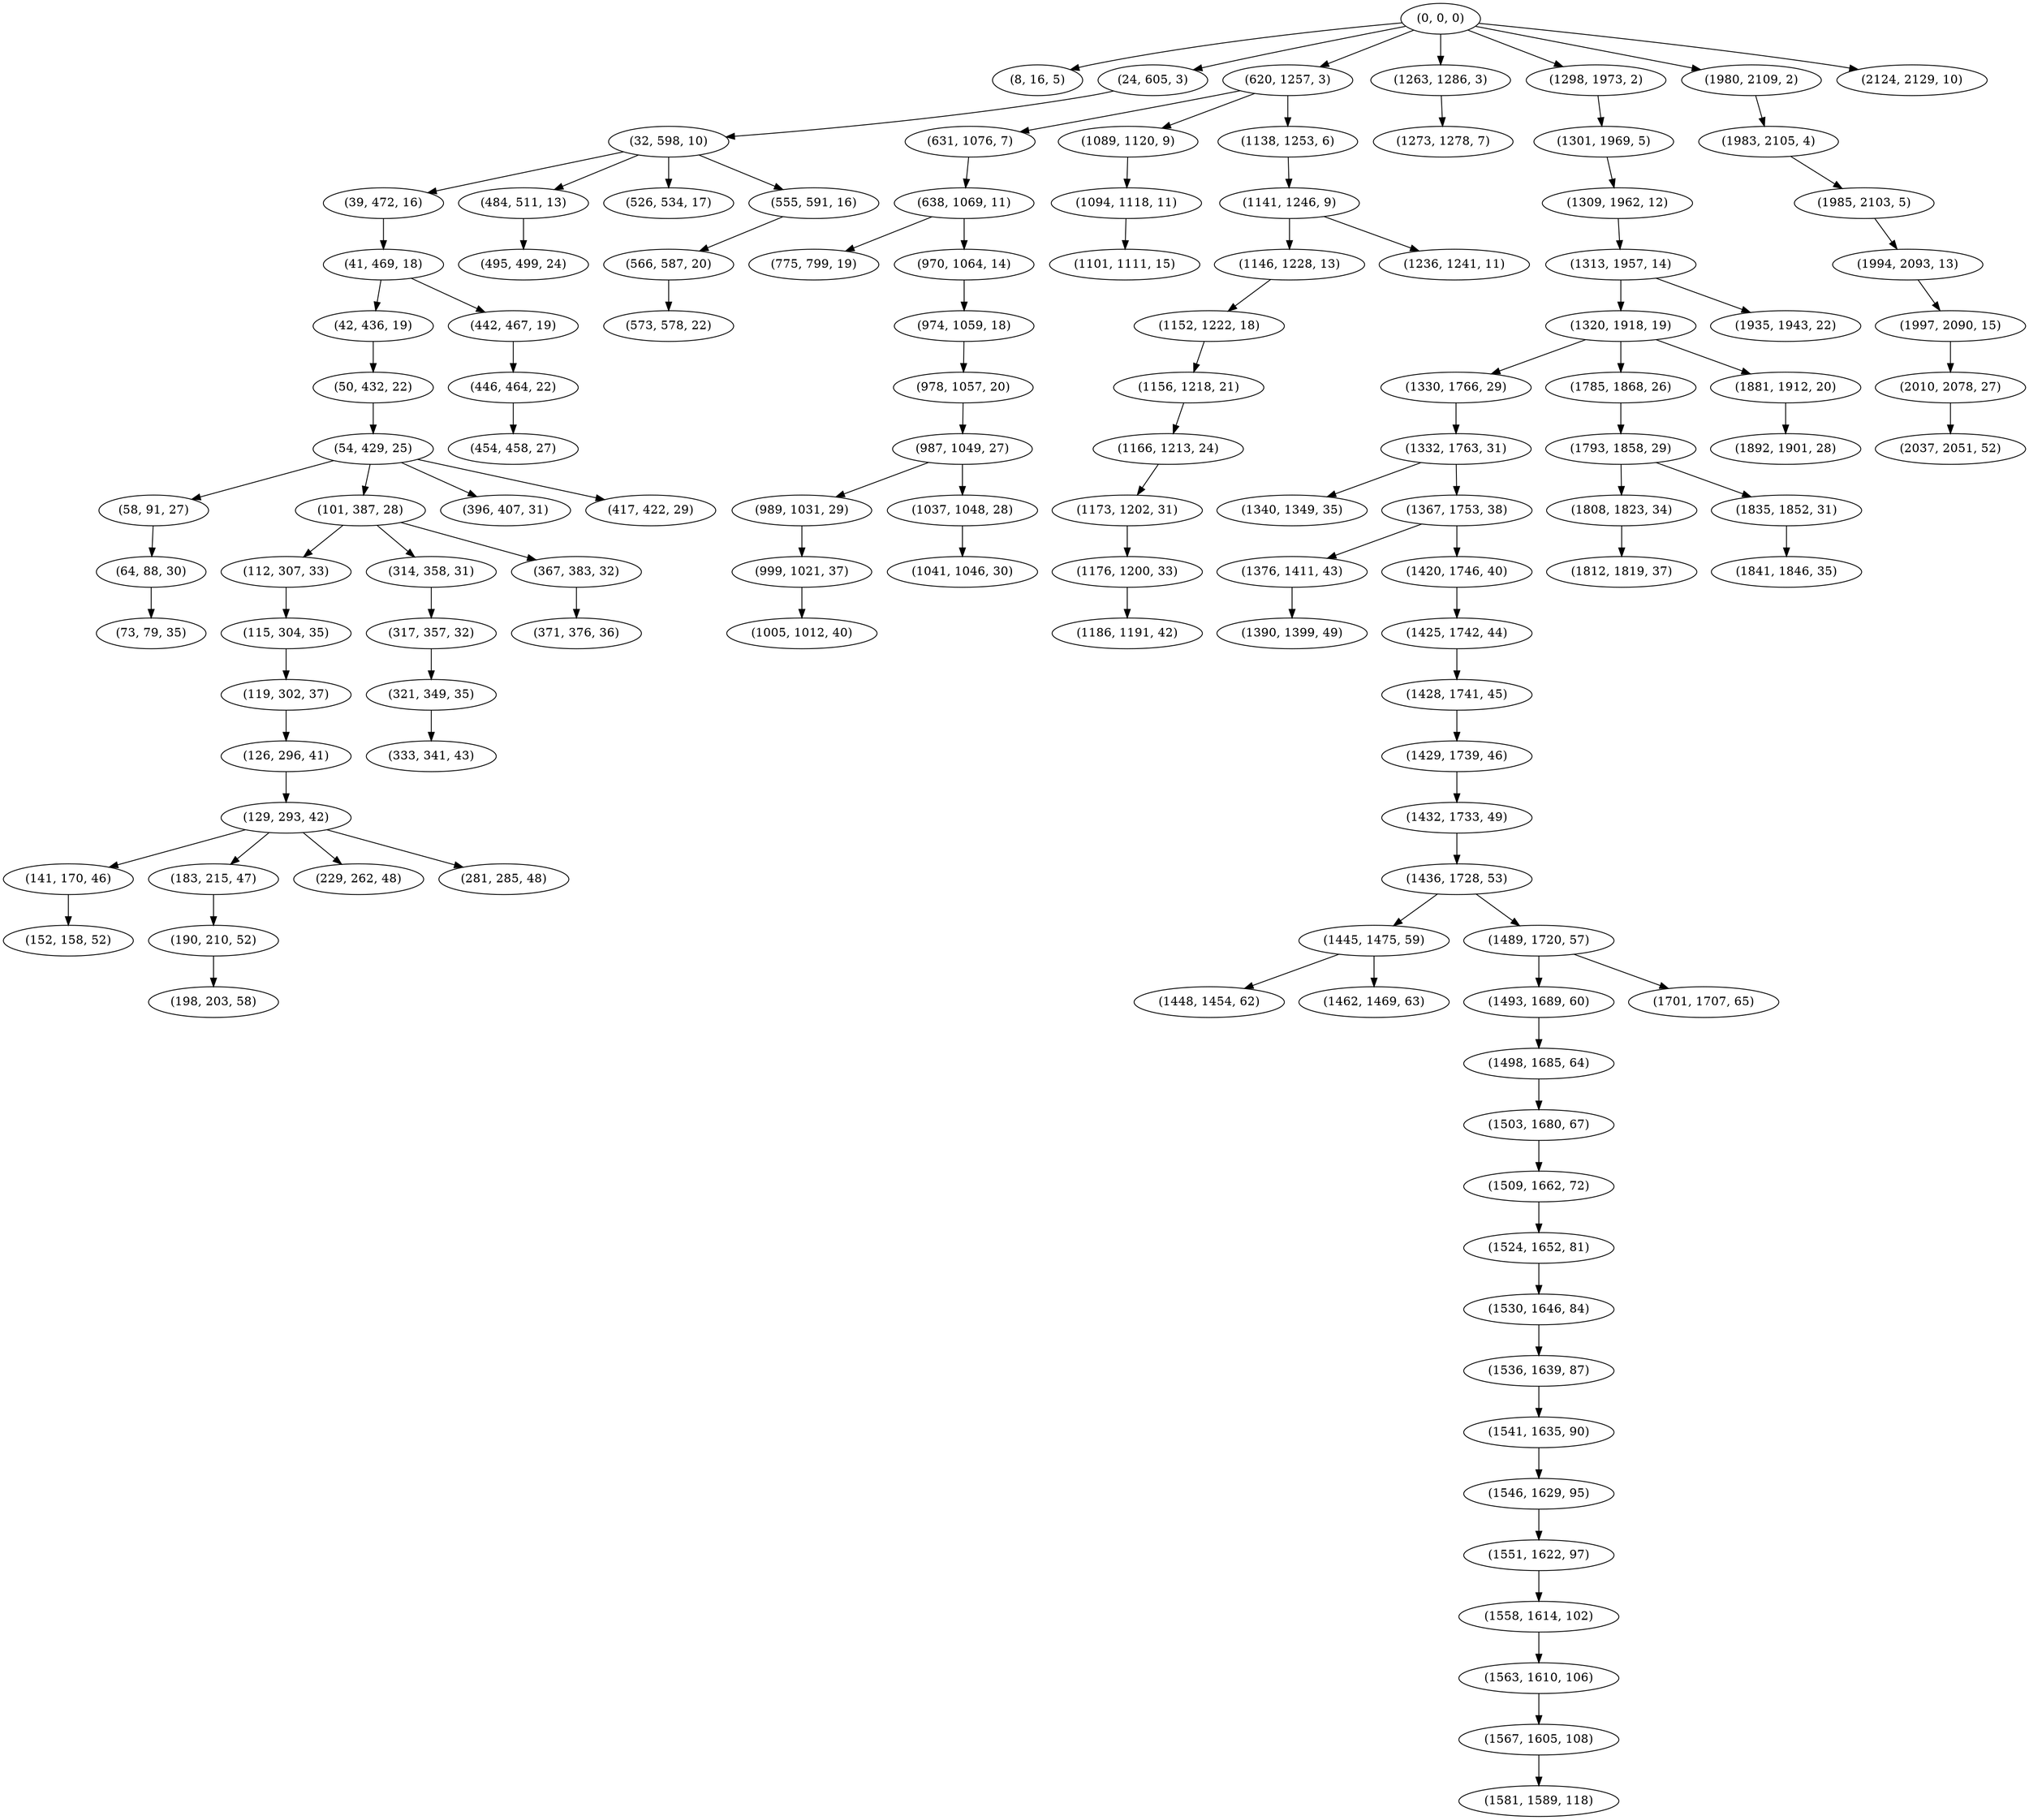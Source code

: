 digraph tree {
    "(0, 0, 0)";
    "(8, 16, 5)";
    "(24, 605, 3)";
    "(32, 598, 10)";
    "(39, 472, 16)";
    "(41, 469, 18)";
    "(42, 436, 19)";
    "(50, 432, 22)";
    "(54, 429, 25)";
    "(58, 91, 27)";
    "(64, 88, 30)";
    "(73, 79, 35)";
    "(101, 387, 28)";
    "(112, 307, 33)";
    "(115, 304, 35)";
    "(119, 302, 37)";
    "(126, 296, 41)";
    "(129, 293, 42)";
    "(141, 170, 46)";
    "(152, 158, 52)";
    "(183, 215, 47)";
    "(190, 210, 52)";
    "(198, 203, 58)";
    "(229, 262, 48)";
    "(281, 285, 48)";
    "(314, 358, 31)";
    "(317, 357, 32)";
    "(321, 349, 35)";
    "(333, 341, 43)";
    "(367, 383, 32)";
    "(371, 376, 36)";
    "(396, 407, 31)";
    "(417, 422, 29)";
    "(442, 467, 19)";
    "(446, 464, 22)";
    "(454, 458, 27)";
    "(484, 511, 13)";
    "(495, 499, 24)";
    "(526, 534, 17)";
    "(555, 591, 16)";
    "(566, 587, 20)";
    "(573, 578, 22)";
    "(620, 1257, 3)";
    "(631, 1076, 7)";
    "(638, 1069, 11)";
    "(775, 799, 19)";
    "(970, 1064, 14)";
    "(974, 1059, 18)";
    "(978, 1057, 20)";
    "(987, 1049, 27)";
    "(989, 1031, 29)";
    "(999, 1021, 37)";
    "(1005, 1012, 40)";
    "(1037, 1048, 28)";
    "(1041, 1046, 30)";
    "(1089, 1120, 9)";
    "(1094, 1118, 11)";
    "(1101, 1111, 15)";
    "(1138, 1253, 6)";
    "(1141, 1246, 9)";
    "(1146, 1228, 13)";
    "(1152, 1222, 18)";
    "(1156, 1218, 21)";
    "(1166, 1213, 24)";
    "(1173, 1202, 31)";
    "(1176, 1200, 33)";
    "(1186, 1191, 42)";
    "(1236, 1241, 11)";
    "(1263, 1286, 3)";
    "(1273, 1278, 7)";
    "(1298, 1973, 2)";
    "(1301, 1969, 5)";
    "(1309, 1962, 12)";
    "(1313, 1957, 14)";
    "(1320, 1918, 19)";
    "(1330, 1766, 29)";
    "(1332, 1763, 31)";
    "(1340, 1349, 35)";
    "(1367, 1753, 38)";
    "(1376, 1411, 43)";
    "(1390, 1399, 49)";
    "(1420, 1746, 40)";
    "(1425, 1742, 44)";
    "(1428, 1741, 45)";
    "(1429, 1739, 46)";
    "(1432, 1733, 49)";
    "(1436, 1728, 53)";
    "(1445, 1475, 59)";
    "(1448, 1454, 62)";
    "(1462, 1469, 63)";
    "(1489, 1720, 57)";
    "(1493, 1689, 60)";
    "(1498, 1685, 64)";
    "(1503, 1680, 67)";
    "(1509, 1662, 72)";
    "(1524, 1652, 81)";
    "(1530, 1646, 84)";
    "(1536, 1639, 87)";
    "(1541, 1635, 90)";
    "(1546, 1629, 95)";
    "(1551, 1622, 97)";
    "(1558, 1614, 102)";
    "(1563, 1610, 106)";
    "(1567, 1605, 108)";
    "(1581, 1589, 118)";
    "(1701, 1707, 65)";
    "(1785, 1868, 26)";
    "(1793, 1858, 29)";
    "(1808, 1823, 34)";
    "(1812, 1819, 37)";
    "(1835, 1852, 31)";
    "(1841, 1846, 35)";
    "(1881, 1912, 20)";
    "(1892, 1901, 28)";
    "(1935, 1943, 22)";
    "(1980, 2109, 2)";
    "(1983, 2105, 4)";
    "(1985, 2103, 5)";
    "(1994, 2093, 13)";
    "(1997, 2090, 15)";
    "(2010, 2078, 27)";
    "(2037, 2051, 52)";
    "(2124, 2129, 10)";
    "(0, 0, 0)" -> "(8, 16, 5)";
    "(0, 0, 0)" -> "(24, 605, 3)";
    "(0, 0, 0)" -> "(620, 1257, 3)";
    "(0, 0, 0)" -> "(1263, 1286, 3)";
    "(0, 0, 0)" -> "(1298, 1973, 2)";
    "(0, 0, 0)" -> "(1980, 2109, 2)";
    "(0, 0, 0)" -> "(2124, 2129, 10)";
    "(24, 605, 3)" -> "(32, 598, 10)";
    "(32, 598, 10)" -> "(39, 472, 16)";
    "(32, 598, 10)" -> "(484, 511, 13)";
    "(32, 598, 10)" -> "(526, 534, 17)";
    "(32, 598, 10)" -> "(555, 591, 16)";
    "(39, 472, 16)" -> "(41, 469, 18)";
    "(41, 469, 18)" -> "(42, 436, 19)";
    "(41, 469, 18)" -> "(442, 467, 19)";
    "(42, 436, 19)" -> "(50, 432, 22)";
    "(50, 432, 22)" -> "(54, 429, 25)";
    "(54, 429, 25)" -> "(58, 91, 27)";
    "(54, 429, 25)" -> "(101, 387, 28)";
    "(54, 429, 25)" -> "(396, 407, 31)";
    "(54, 429, 25)" -> "(417, 422, 29)";
    "(58, 91, 27)" -> "(64, 88, 30)";
    "(64, 88, 30)" -> "(73, 79, 35)";
    "(101, 387, 28)" -> "(112, 307, 33)";
    "(101, 387, 28)" -> "(314, 358, 31)";
    "(101, 387, 28)" -> "(367, 383, 32)";
    "(112, 307, 33)" -> "(115, 304, 35)";
    "(115, 304, 35)" -> "(119, 302, 37)";
    "(119, 302, 37)" -> "(126, 296, 41)";
    "(126, 296, 41)" -> "(129, 293, 42)";
    "(129, 293, 42)" -> "(141, 170, 46)";
    "(129, 293, 42)" -> "(183, 215, 47)";
    "(129, 293, 42)" -> "(229, 262, 48)";
    "(129, 293, 42)" -> "(281, 285, 48)";
    "(141, 170, 46)" -> "(152, 158, 52)";
    "(183, 215, 47)" -> "(190, 210, 52)";
    "(190, 210, 52)" -> "(198, 203, 58)";
    "(314, 358, 31)" -> "(317, 357, 32)";
    "(317, 357, 32)" -> "(321, 349, 35)";
    "(321, 349, 35)" -> "(333, 341, 43)";
    "(367, 383, 32)" -> "(371, 376, 36)";
    "(442, 467, 19)" -> "(446, 464, 22)";
    "(446, 464, 22)" -> "(454, 458, 27)";
    "(484, 511, 13)" -> "(495, 499, 24)";
    "(555, 591, 16)" -> "(566, 587, 20)";
    "(566, 587, 20)" -> "(573, 578, 22)";
    "(620, 1257, 3)" -> "(631, 1076, 7)";
    "(620, 1257, 3)" -> "(1089, 1120, 9)";
    "(620, 1257, 3)" -> "(1138, 1253, 6)";
    "(631, 1076, 7)" -> "(638, 1069, 11)";
    "(638, 1069, 11)" -> "(775, 799, 19)";
    "(638, 1069, 11)" -> "(970, 1064, 14)";
    "(970, 1064, 14)" -> "(974, 1059, 18)";
    "(974, 1059, 18)" -> "(978, 1057, 20)";
    "(978, 1057, 20)" -> "(987, 1049, 27)";
    "(987, 1049, 27)" -> "(989, 1031, 29)";
    "(987, 1049, 27)" -> "(1037, 1048, 28)";
    "(989, 1031, 29)" -> "(999, 1021, 37)";
    "(999, 1021, 37)" -> "(1005, 1012, 40)";
    "(1037, 1048, 28)" -> "(1041, 1046, 30)";
    "(1089, 1120, 9)" -> "(1094, 1118, 11)";
    "(1094, 1118, 11)" -> "(1101, 1111, 15)";
    "(1138, 1253, 6)" -> "(1141, 1246, 9)";
    "(1141, 1246, 9)" -> "(1146, 1228, 13)";
    "(1141, 1246, 9)" -> "(1236, 1241, 11)";
    "(1146, 1228, 13)" -> "(1152, 1222, 18)";
    "(1152, 1222, 18)" -> "(1156, 1218, 21)";
    "(1156, 1218, 21)" -> "(1166, 1213, 24)";
    "(1166, 1213, 24)" -> "(1173, 1202, 31)";
    "(1173, 1202, 31)" -> "(1176, 1200, 33)";
    "(1176, 1200, 33)" -> "(1186, 1191, 42)";
    "(1263, 1286, 3)" -> "(1273, 1278, 7)";
    "(1298, 1973, 2)" -> "(1301, 1969, 5)";
    "(1301, 1969, 5)" -> "(1309, 1962, 12)";
    "(1309, 1962, 12)" -> "(1313, 1957, 14)";
    "(1313, 1957, 14)" -> "(1320, 1918, 19)";
    "(1313, 1957, 14)" -> "(1935, 1943, 22)";
    "(1320, 1918, 19)" -> "(1330, 1766, 29)";
    "(1320, 1918, 19)" -> "(1785, 1868, 26)";
    "(1320, 1918, 19)" -> "(1881, 1912, 20)";
    "(1330, 1766, 29)" -> "(1332, 1763, 31)";
    "(1332, 1763, 31)" -> "(1340, 1349, 35)";
    "(1332, 1763, 31)" -> "(1367, 1753, 38)";
    "(1367, 1753, 38)" -> "(1376, 1411, 43)";
    "(1367, 1753, 38)" -> "(1420, 1746, 40)";
    "(1376, 1411, 43)" -> "(1390, 1399, 49)";
    "(1420, 1746, 40)" -> "(1425, 1742, 44)";
    "(1425, 1742, 44)" -> "(1428, 1741, 45)";
    "(1428, 1741, 45)" -> "(1429, 1739, 46)";
    "(1429, 1739, 46)" -> "(1432, 1733, 49)";
    "(1432, 1733, 49)" -> "(1436, 1728, 53)";
    "(1436, 1728, 53)" -> "(1445, 1475, 59)";
    "(1436, 1728, 53)" -> "(1489, 1720, 57)";
    "(1445, 1475, 59)" -> "(1448, 1454, 62)";
    "(1445, 1475, 59)" -> "(1462, 1469, 63)";
    "(1489, 1720, 57)" -> "(1493, 1689, 60)";
    "(1489, 1720, 57)" -> "(1701, 1707, 65)";
    "(1493, 1689, 60)" -> "(1498, 1685, 64)";
    "(1498, 1685, 64)" -> "(1503, 1680, 67)";
    "(1503, 1680, 67)" -> "(1509, 1662, 72)";
    "(1509, 1662, 72)" -> "(1524, 1652, 81)";
    "(1524, 1652, 81)" -> "(1530, 1646, 84)";
    "(1530, 1646, 84)" -> "(1536, 1639, 87)";
    "(1536, 1639, 87)" -> "(1541, 1635, 90)";
    "(1541, 1635, 90)" -> "(1546, 1629, 95)";
    "(1546, 1629, 95)" -> "(1551, 1622, 97)";
    "(1551, 1622, 97)" -> "(1558, 1614, 102)";
    "(1558, 1614, 102)" -> "(1563, 1610, 106)";
    "(1563, 1610, 106)" -> "(1567, 1605, 108)";
    "(1567, 1605, 108)" -> "(1581, 1589, 118)";
    "(1785, 1868, 26)" -> "(1793, 1858, 29)";
    "(1793, 1858, 29)" -> "(1808, 1823, 34)";
    "(1793, 1858, 29)" -> "(1835, 1852, 31)";
    "(1808, 1823, 34)" -> "(1812, 1819, 37)";
    "(1835, 1852, 31)" -> "(1841, 1846, 35)";
    "(1881, 1912, 20)" -> "(1892, 1901, 28)";
    "(1980, 2109, 2)" -> "(1983, 2105, 4)";
    "(1983, 2105, 4)" -> "(1985, 2103, 5)";
    "(1985, 2103, 5)" -> "(1994, 2093, 13)";
    "(1994, 2093, 13)" -> "(1997, 2090, 15)";
    "(1997, 2090, 15)" -> "(2010, 2078, 27)";
    "(2010, 2078, 27)" -> "(2037, 2051, 52)";
}
